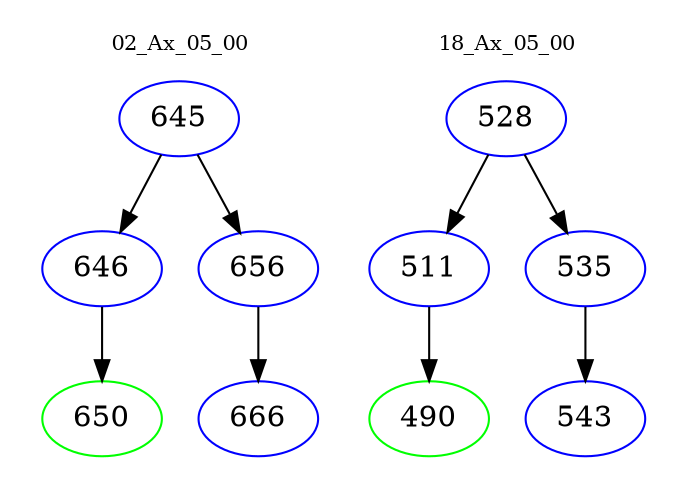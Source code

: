 digraph{
subgraph cluster_0 {
color = white
label = "02_Ax_05_00";
fontsize=10;
T0_645 [label="645", color="blue"]
T0_645 -> T0_646 [color="black"]
T0_646 [label="646", color="blue"]
T0_646 -> T0_650 [color="black"]
T0_650 [label="650", color="green"]
T0_645 -> T0_656 [color="black"]
T0_656 [label="656", color="blue"]
T0_656 -> T0_666 [color="black"]
T0_666 [label="666", color="blue"]
}
subgraph cluster_1 {
color = white
label = "18_Ax_05_00";
fontsize=10;
T1_528 [label="528", color="blue"]
T1_528 -> T1_511 [color="black"]
T1_511 [label="511", color="blue"]
T1_511 -> T1_490 [color="black"]
T1_490 [label="490", color="green"]
T1_528 -> T1_535 [color="black"]
T1_535 [label="535", color="blue"]
T1_535 -> T1_543 [color="black"]
T1_543 [label="543", color="blue"]
}
}
